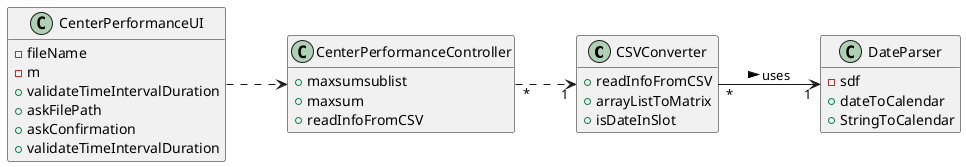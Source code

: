 @startuml
'https://plantuml.com/sequence-diagram

hide empty members
left to right direction

 class CSVConverter{
 +readInfoFromCSV
 +arrayListToMatrix
 +isDateInSlot

 }

 class DateParser{
 -sdf
+dateToCalendar
+StringToCalendar
 }

 class CenterPerformanceUI{
 -fileName
 - m
 +validateTimeIntervalDuration
 +askFilePath
 +askConfirmation
 +validateTimeIntervalDuration
 }


 class CenterPerformanceController{
  +maxsumsublist
  +maxsum
  +readInfoFromCSV
  }



 CenterPerformanceUI ..> CenterPerformanceController
 CenterPerformanceController "*" ..> "1" CSVConverter
 CSVConverter "*" --> "1" DateParser: uses >

@enduml